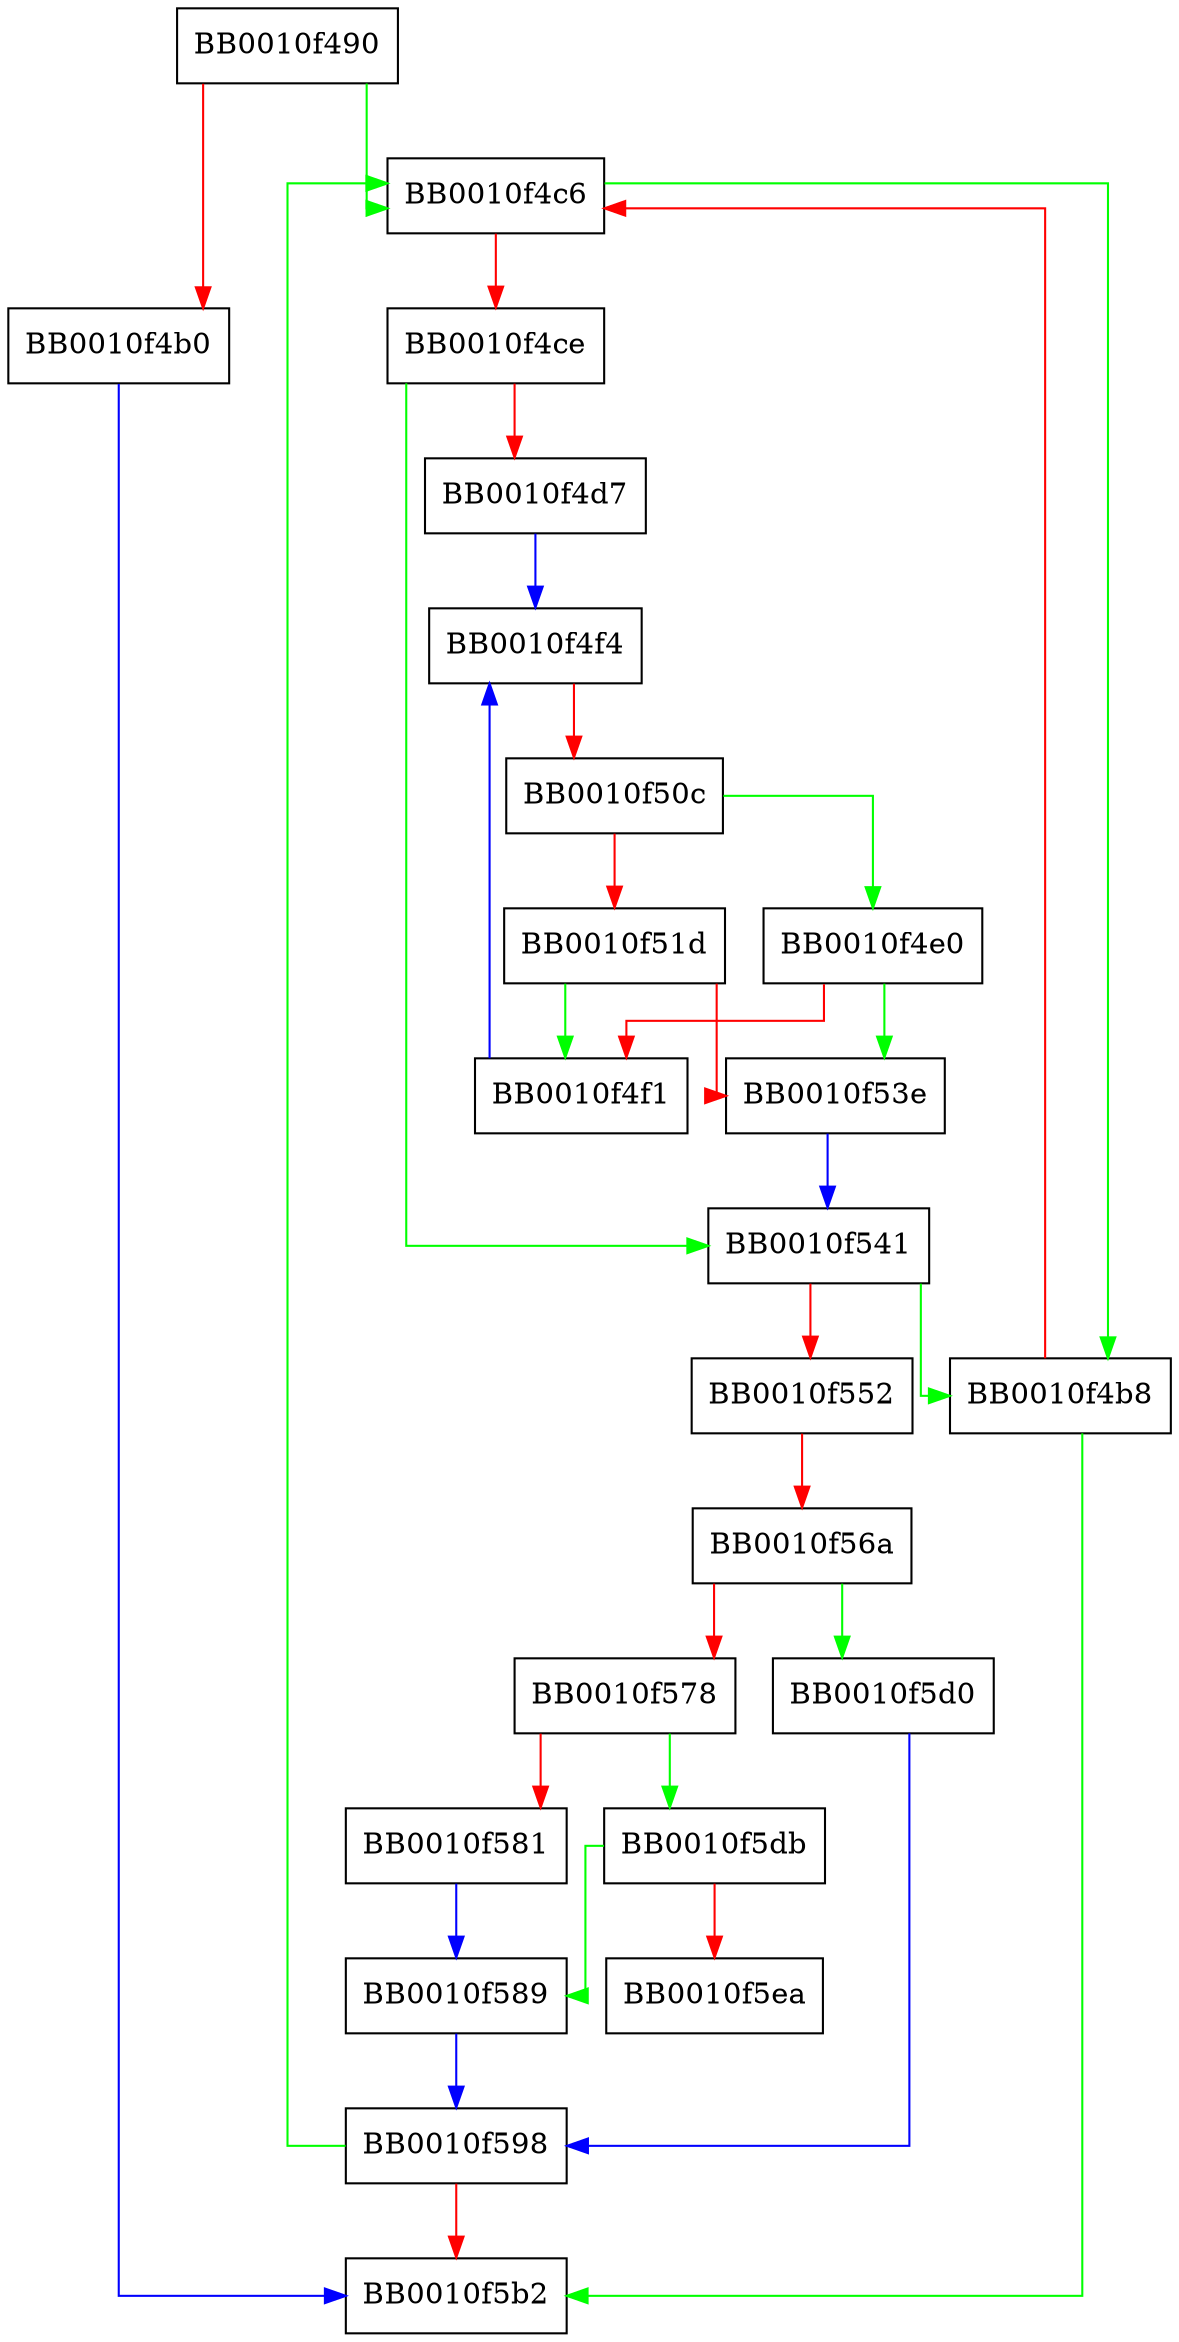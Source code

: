digraph FUN_0010f490 {
  node [shape="box"];
  graph [splines=ortho];
  BB0010f490 -> BB0010f4c6 [color="green"];
  BB0010f490 -> BB0010f4b0 [color="red"];
  BB0010f4b0 -> BB0010f5b2 [color="blue"];
  BB0010f4b8 -> BB0010f5b2 [color="green"];
  BB0010f4b8 -> BB0010f4c6 [color="red"];
  BB0010f4c6 -> BB0010f4b8 [color="green"];
  BB0010f4c6 -> BB0010f4ce [color="red"];
  BB0010f4ce -> BB0010f541 [color="green"];
  BB0010f4ce -> BB0010f4d7 [color="red"];
  BB0010f4d7 -> BB0010f4f4 [color="blue"];
  BB0010f4e0 -> BB0010f53e [color="green"];
  BB0010f4e0 -> BB0010f4f1 [color="red"];
  BB0010f4f1 -> BB0010f4f4 [color="blue"];
  BB0010f4f4 -> BB0010f50c [color="red"];
  BB0010f50c -> BB0010f4e0 [color="green"];
  BB0010f50c -> BB0010f51d [color="red"];
  BB0010f51d -> BB0010f4f1 [color="green"];
  BB0010f51d -> BB0010f53e [color="red"];
  BB0010f53e -> BB0010f541 [color="blue"];
  BB0010f541 -> BB0010f4b8 [color="green"];
  BB0010f541 -> BB0010f552 [color="red"];
  BB0010f552 -> BB0010f56a [color="red"];
  BB0010f56a -> BB0010f5d0 [color="green"];
  BB0010f56a -> BB0010f578 [color="red"];
  BB0010f578 -> BB0010f5db [color="green"];
  BB0010f578 -> BB0010f581 [color="red"];
  BB0010f581 -> BB0010f589 [color="blue"];
  BB0010f589 -> BB0010f598 [color="blue"];
  BB0010f598 -> BB0010f4c6 [color="green"];
  BB0010f598 -> BB0010f5b2 [color="red"];
  BB0010f5d0 -> BB0010f598 [color="blue"];
  BB0010f5db -> BB0010f589 [color="green"];
  BB0010f5db -> BB0010f5ea [color="red"];
}